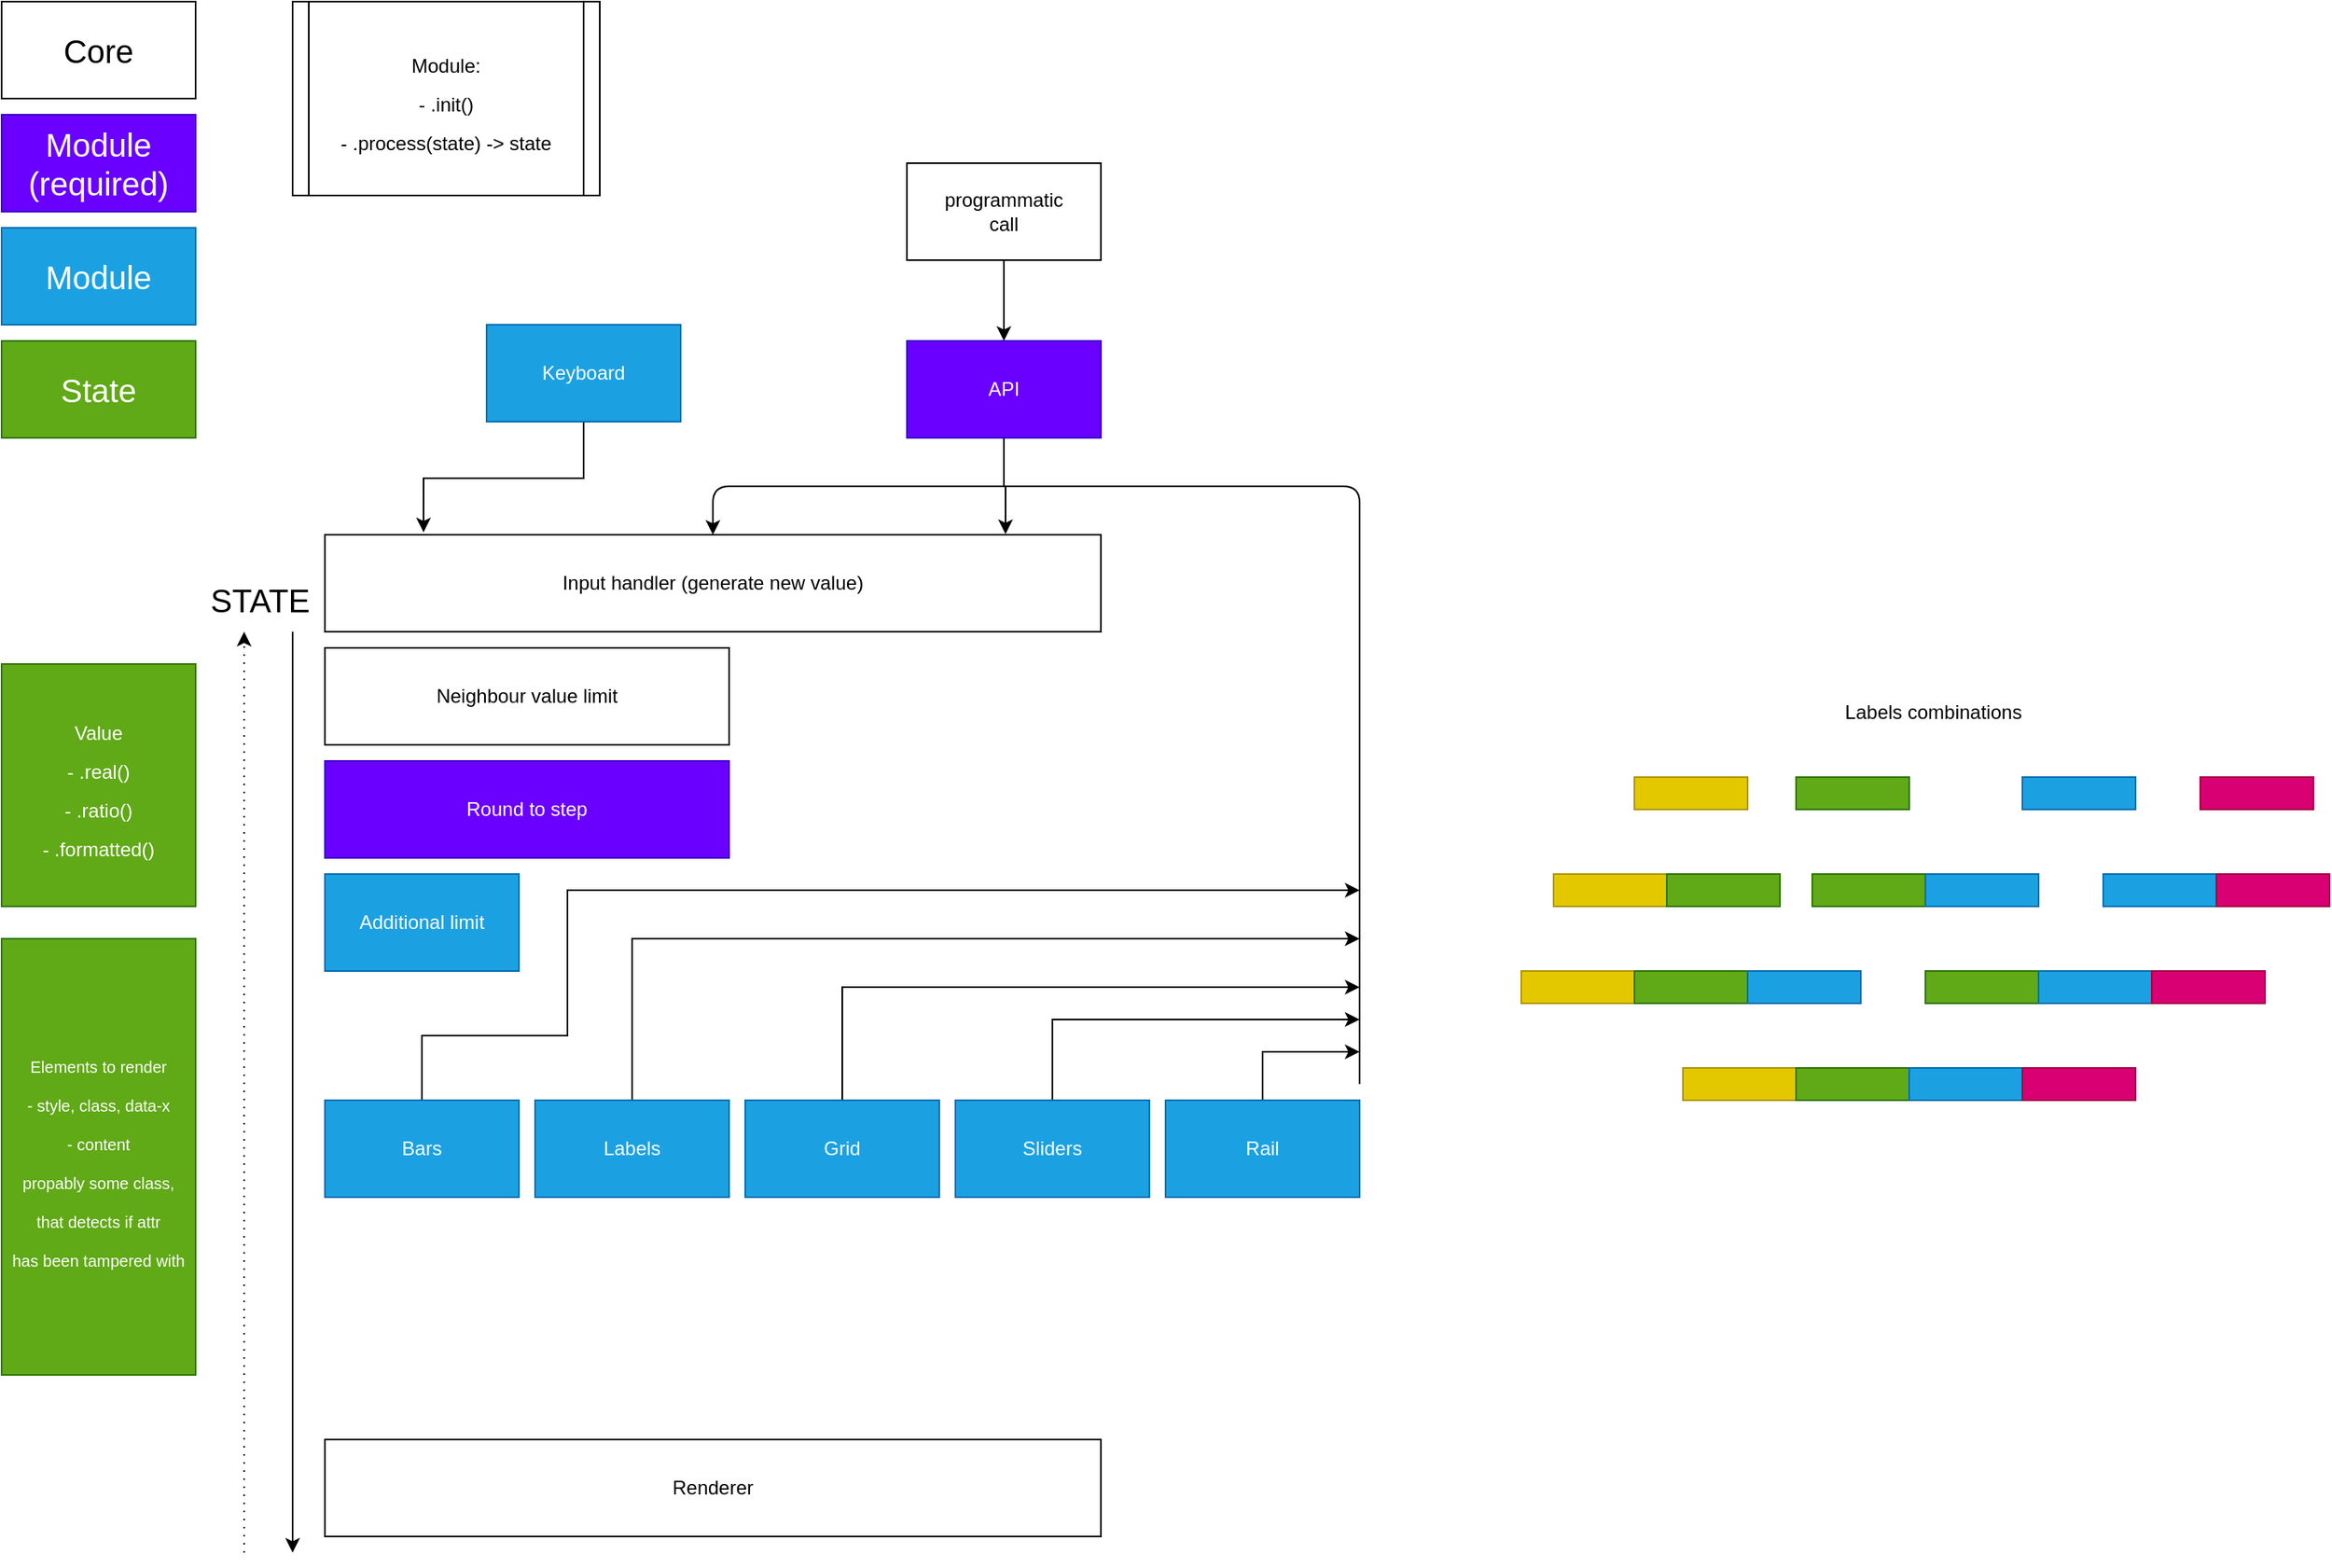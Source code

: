 <mxfile version="14.2.4" type="embed">
    <diagram id="XLUI0eQ95eJfd8FlJT_6" name="Page-1">
        <mxGraphModel dx="1083" dy="929" grid="1" gridSize="10" guides="1" tooltips="1" connect="1" arrows="1" fold="1" page="0" pageScale="1" pageWidth="827" pageHeight="1169" math="0" shadow="0">
            <root>
                <mxCell id="0"/>
                <mxCell id="1" parent="0"/>
                <mxCell id="4" value="Input handler (generate new value)" style="rounded=0;whiteSpace=wrap;html=1;" parent="1" vertex="1">
                    <mxGeometry x="100" y="250" width="480" height="60" as="geometry"/>
                </mxCell>
                <mxCell id="8" style="edgeStyle=orthogonalEdgeStyle;rounded=0;orthogonalLoop=1;jettySize=auto;html=1;exitX=0.5;exitY=1;exitDx=0;exitDy=0;entryX=0.877;entryY=-0.007;entryDx=0;entryDy=0;entryPerimeter=0;" parent="1" source="5" target="4" edge="1">
                    <mxGeometry relative="1" as="geometry"/>
                </mxCell>
                <mxCell id="5" value="API" style="rounded=0;whiteSpace=wrap;html=1;fillColor=#6a00ff;strokeColor=#3700CC;fontColor=#ffffff;" parent="1" vertex="1">
                    <mxGeometry x="460" y="130" width="120" height="60" as="geometry"/>
                </mxCell>
                <mxCell id="7" style="edgeStyle=orthogonalEdgeStyle;rounded=0;orthogonalLoop=1;jettySize=auto;html=1;exitX=0.5;exitY=1;exitDx=0;exitDy=0;entryX=0.5;entryY=0;entryDx=0;entryDy=0;" parent="1" source="6" target="5" edge="1">
                    <mxGeometry relative="1" as="geometry"/>
                </mxCell>
                <mxCell id="6" value="programmatic &lt;br&gt;call" style="rounded=0;whiteSpace=wrap;html=1;" parent="1" vertex="1">
                    <mxGeometry x="460" y="20" width="120" height="60" as="geometry"/>
                </mxCell>
                <mxCell id="17" value="Renderer" style="rounded=0;whiteSpace=wrap;html=1;" parent="1" vertex="1">
                    <mxGeometry x="100" y="810" width="480" height="60" as="geometry"/>
                </mxCell>
                <mxCell id="18" value="Neighbour value limit" style="rounded=0;whiteSpace=wrap;html=1;" parent="1" vertex="1">
                    <mxGeometry x="100" y="320" width="250" height="60" as="geometry"/>
                </mxCell>
                <mxCell id="20" value="Round to step" style="rounded=0;whiteSpace=wrap;html=1;fillColor=#6a00ff;strokeColor=#3700CC;fontColor=#ffffff;" parent="1" vertex="1">
                    <mxGeometry x="100" y="390" width="250" height="60" as="geometry"/>
                </mxCell>
                <mxCell id="52" style="edgeStyle=orthogonalEdgeStyle;rounded=0;orthogonalLoop=1;jettySize=auto;html=1;exitX=0.5;exitY=0;exitDx=0;exitDy=0;fontSize=20;" parent="1" source="22" edge="1">
                    <mxGeometry relative="1" as="geometry">
                        <mxPoint x="740" y="500" as="targetPoint"/>
                        <Array as="points">
                            <mxPoint x="290" y="500"/>
                        </Array>
                    </mxGeometry>
                </mxCell>
                <mxCell id="22" value="Labels&lt;span style=&quot;color: rgba(0 , 0 , 0 , 0) ; font-family: monospace ; font-size: 0px&quot;&gt;%3CmxGraphModel%3E%3Croot%3E%3CmxCell%20id%3D%220%22%2F%3E%3CmxCell%20id%3D%221%22%20parent%3D%220%22%2F%3E%3CmxCell%20id%3D%222%22%20value%3D%22Input%20handler%20(translate%20real%20to%20ratio)%22%20style%3D%22rounded%3D0%3BwhiteSpace%3Dwrap%3Bhtml%3D1%3B%22%20vertex%3D%221%22%20parent%3D%221%22%3E%3CmxGeometry%20x%3D%2250%22%20y%3D%22250%22%20width%3D%22480%22%20height%3D%2260%22%20as%3D%22geometry%22%2F%3E%3C%2FmxCell%3E%3C%2Froot%3E%3C%2FmxGraphModel%3E&lt;/span&gt;" style="rounded=0;whiteSpace=wrap;html=1;fillColor=#1ba1e2;strokeColor=#006EAF;fontColor=#ffffff;" parent="1" vertex="1">
                    <mxGeometry x="230" y="600" width="120" height="60" as="geometry"/>
                </mxCell>
                <mxCell id="51" style="edgeStyle=orthogonalEdgeStyle;rounded=0;orthogonalLoop=1;jettySize=auto;html=1;exitX=0.5;exitY=0;exitDx=0;exitDy=0;fontSize=20;" parent="1" source="23" edge="1">
                    <mxGeometry relative="1" as="geometry">
                        <mxPoint x="740" y="530" as="targetPoint"/>
                        <Array as="points">
                            <mxPoint x="420" y="530"/>
                            <mxPoint x="740" y="530"/>
                        </Array>
                    </mxGeometry>
                </mxCell>
                <mxCell id="23" value="Grid" style="rounded=0;whiteSpace=wrap;html=1;fillColor=#1ba1e2;strokeColor=#006EAF;fontColor=#ffffff;" parent="1" vertex="1">
                    <mxGeometry x="360" y="600" width="120" height="60" as="geometry"/>
                </mxCell>
                <mxCell id="53" style="edgeStyle=orthogonalEdgeStyle;rounded=0;orthogonalLoop=1;jettySize=auto;html=1;exitX=0.5;exitY=0;exitDx=0;exitDy=0;fontSize=20;" parent="1" source="26" edge="1">
                    <mxGeometry relative="1" as="geometry">
                        <mxPoint x="740" y="470" as="targetPoint"/>
                        <Array as="points">
                            <mxPoint x="160" y="560"/>
                            <mxPoint x="250" y="560"/>
                            <mxPoint x="250" y="470"/>
                        </Array>
                    </mxGeometry>
                </mxCell>
                <mxCell id="26" value="Bars" style="rounded=0;whiteSpace=wrap;html=1;fillColor=#1ba1e2;strokeColor=#006EAF;fontColor=#ffffff;" parent="1" vertex="1">
                    <mxGeometry x="100" y="600" width="120" height="60" as="geometry"/>
                </mxCell>
                <mxCell id="28" value="Additional limit" style="rounded=0;whiteSpace=wrap;html=1;fillColor=#1ba1e2;strokeColor=#006EAF;fontColor=#ffffff;" parent="1" vertex="1">
                    <mxGeometry x="100" y="460" width="120" height="60" as="geometry"/>
                </mxCell>
                <mxCell id="29" value="" style="endArrow=classic;html=1;" parent="1" edge="1">
                    <mxGeometry width="50" height="50" relative="1" as="geometry">
                        <mxPoint x="80" y="310" as="sourcePoint"/>
                        <mxPoint x="80" y="880" as="targetPoint"/>
                        <Array as="points"/>
                    </mxGeometry>
                </mxCell>
                <mxCell id="30" value="" style="endArrow=classic;html=1;dashed=1;dashPattern=1 4;" parent="1" edge="1">
                    <mxGeometry width="50" height="50" relative="1" as="geometry">
                        <mxPoint x="50" y="880" as="sourcePoint"/>
                        <mxPoint x="50" y="310" as="targetPoint"/>
                    </mxGeometry>
                </mxCell>
                <mxCell id="31" value="STATE" style="text;html=1;strokeColor=none;fillColor=none;align=center;verticalAlign=middle;whiteSpace=wrap;rounded=0;fontSize=20;" parent="1" vertex="1">
                    <mxGeometry x="40" y="280" width="40" height="20" as="geometry"/>
                </mxCell>
                <mxCell id="35" value="&lt;font style=&quot;font-size: 12px&quot;&gt;Value&lt;br&gt;- .real()&lt;br&gt;- .ratio()&lt;br&gt;- .formatted()&lt;br&gt;&lt;/font&gt;" style="rounded=0;whiteSpace=wrap;html=1;fontSize=20;fillColor=#60a917;strokeColor=#2D7600;fontColor=#ffffff;" parent="1" vertex="1">
                    <mxGeometry x="-100" y="330" width="120" height="150" as="geometry"/>
                </mxCell>
                <mxCell id="45" style="edgeStyle=orthogonalEdgeStyle;rounded=0;orthogonalLoop=1;jettySize=auto;html=1;exitX=0.5;exitY=1;exitDx=0;exitDy=0;entryX=0.127;entryY=-0.026;entryDx=0;entryDy=0;entryPerimeter=0;fontSize=20;" parent="1" source="36" target="4" edge="1">
                    <mxGeometry relative="1" as="geometry"/>
                </mxCell>
                <mxCell id="36" value="Keyboard" style="rounded=0;whiteSpace=wrap;html=1;fillColor=#1ba1e2;strokeColor=#006EAF;fontColor=#ffffff;" parent="1" vertex="1">
                    <mxGeometry x="200" y="120" width="120" height="60" as="geometry"/>
                </mxCell>
                <mxCell id="50" style="edgeStyle=orthogonalEdgeStyle;rounded=0;orthogonalLoop=1;jettySize=auto;html=1;exitX=0.5;exitY=0;exitDx=0;exitDy=0;fontSize=20;" parent="1" source="39" edge="1">
                    <mxGeometry relative="1" as="geometry">
                        <mxPoint x="740" y="550" as="targetPoint"/>
                        <Array as="points">
                            <mxPoint x="550" y="550"/>
                            <mxPoint x="740" y="550"/>
                        </Array>
                    </mxGeometry>
                </mxCell>
                <mxCell id="39" value="Sliders&lt;br&gt;" style="rounded=0;whiteSpace=wrap;html=1;fillColor=#1ba1e2;strokeColor=#006EAF;fontColor=#ffffff;" parent="1" vertex="1">
                    <mxGeometry x="490" y="600" width="120" height="60" as="geometry"/>
                </mxCell>
                <mxCell id="49" style="edgeStyle=orthogonalEdgeStyle;rounded=0;orthogonalLoop=1;jettySize=auto;html=1;exitX=0.5;exitY=0;exitDx=0;exitDy=0;fontSize=20;" parent="1" source="40" edge="1">
                    <mxGeometry relative="1" as="geometry">
                        <mxPoint x="740" y="570" as="targetPoint"/>
                        <Array as="points">
                            <mxPoint x="680" y="570"/>
                            <mxPoint x="740" y="570"/>
                        </Array>
                    </mxGeometry>
                </mxCell>
                <mxCell id="40" value="Rail" style="rounded=0;whiteSpace=wrap;html=1;fillColor=#1ba1e2;strokeColor=#006EAF;fontColor=#ffffff;" parent="1" vertex="1">
                    <mxGeometry x="620" y="600" width="120" height="60" as="geometry"/>
                </mxCell>
                <mxCell id="48" value="" style="endArrow=classic;html=1;fontSize=20;entryX=0.5;entryY=0;entryDx=0;entryDy=0;" parent="1" target="4" edge="1">
                    <mxGeometry width="50" height="50" relative="1" as="geometry">
                        <mxPoint x="740" y="590" as="sourcePoint"/>
                        <mxPoint x="720" y="320" as="targetPoint"/>
                        <Array as="points">
                            <mxPoint x="740" y="220"/>
                            <mxPoint x="340" y="220"/>
                        </Array>
                    </mxGeometry>
                </mxCell>
                <mxCell id="54" value="State" style="rounded=0;whiteSpace=wrap;html=1;fontSize=20;fillColor=#60a917;strokeColor=#2D7600;fontColor=#ffffff;" parent="1" vertex="1">
                    <mxGeometry x="-100" y="130" width="120" height="60" as="geometry"/>
                </mxCell>
                <mxCell id="55" value="Module" style="rounded=0;whiteSpace=wrap;html=1;fontSize=20;fillColor=#1ba1e2;strokeColor=#006EAF;fontColor=#ffffff;" parent="1" vertex="1">
                    <mxGeometry x="-100" y="60" width="120" height="60" as="geometry"/>
                </mxCell>
                <mxCell id="56" value="Module&lt;br&gt;(required)" style="rounded=0;whiteSpace=wrap;html=1;fontSize=20;fillColor=#6a00ff;strokeColor=#3700CC;fontColor=#ffffff;" parent="1" vertex="1">
                    <mxGeometry x="-100" y="-10" width="120" height="60" as="geometry"/>
                </mxCell>
                <mxCell id="57" value="Core" style="rounded=0;whiteSpace=wrap;html=1;fontSize=20;" parent="1" vertex="1">
                    <mxGeometry x="-100" y="-80" width="120" height="60" as="geometry"/>
                </mxCell>
                <mxCell id="58" value="&lt;font style=&quot;font-size: 10px&quot;&gt;Elements to render&lt;br&gt;- style, class, data-x&lt;br&gt;- content&lt;br&gt;propably some class,&lt;br&gt;that detects if attr&lt;br&gt;has been tampered with&lt;br&gt;&lt;/font&gt;" style="rounded=0;whiteSpace=wrap;html=1;fontSize=20;fillColor=#60a917;strokeColor=#2D7600;fontColor=#ffffff;" parent="1" vertex="1">
                    <mxGeometry x="-100" y="500" width="120" height="270" as="geometry"/>
                </mxCell>
                <mxCell id="59" value="&lt;font style=&quot;font-size: 12px&quot;&gt;Module:&lt;br&gt;- .init()&lt;br&gt;- .process(state) -&amp;gt; state&lt;br&gt;&lt;/font&gt;" style="shape=process;whiteSpace=wrap;html=1;backgroundOutline=1;fontSize=20;size=0.053;" parent="1" vertex="1">
                    <mxGeometry x="80" y="-80" width="190" height="120" as="geometry"/>
                </mxCell>
                <mxCell id="62" value="" style="rounded=0;whiteSpace=wrap;html=1;fillColor=#60a917;strokeColor=#2D7600;fontColor=#ffffff;" vertex="1" parent="1">
                    <mxGeometry x="1010" y="400" width="70" height="20" as="geometry"/>
                </mxCell>
                <mxCell id="63" value="" style="rounded=0;whiteSpace=wrap;html=1;fillColor=#1ba1e2;strokeColor=#006EAF;fontColor=#ffffff;" vertex="1" parent="1">
                    <mxGeometry x="1150" y="400" width="70" height="20" as="geometry"/>
                </mxCell>
                <mxCell id="66" value="" style="rounded=0;whiteSpace=wrap;html=1;fillColor=#d80073;strokeColor=#A50040;fontColor=#ffffff;" vertex="1" parent="1">
                    <mxGeometry x="1260" y="400" width="70" height="20" as="geometry"/>
                </mxCell>
                <mxCell id="67" value="" style="rounded=0;whiteSpace=wrap;html=1;fillColor=#60a917;strokeColor=#2D7600;fontColor=#ffffff;" vertex="1" parent="1">
                    <mxGeometry x="1020" y="460" width="70" height="20" as="geometry"/>
                </mxCell>
                <mxCell id="68" value="" style="rounded=0;whiteSpace=wrap;html=1;fillColor=#1ba1e2;strokeColor=#006EAF;fontColor=#ffffff;" vertex="1" parent="1">
                    <mxGeometry x="1090" y="460" width="70" height="20" as="geometry"/>
                </mxCell>
                <mxCell id="69" value="" style="rounded=0;whiteSpace=wrap;html=1;fillColor=#1ba1e2;strokeColor=#006EAF;fontColor=#ffffff;" vertex="1" parent="1">
                    <mxGeometry x="1200" y="460" width="70" height="20" as="geometry"/>
                </mxCell>
                <mxCell id="70" value="" style="rounded=0;whiteSpace=wrap;html=1;fillColor=#d80073;strokeColor=#A50040;fontColor=#ffffff;" vertex="1" parent="1">
                    <mxGeometry x="1270" y="460" width="70" height="20" as="geometry"/>
                </mxCell>
                <mxCell id="71" value="" style="rounded=0;whiteSpace=wrap;html=1;fillColor=#60a917;strokeColor=#2D7600;fontColor=#ffffff;" vertex="1" parent="1">
                    <mxGeometry x="1090" y="520" width="70" height="20" as="geometry"/>
                </mxCell>
                <mxCell id="72" value="" style="rounded=0;whiteSpace=wrap;html=1;fillColor=#1ba1e2;strokeColor=#006EAF;fontColor=#ffffff;" vertex="1" parent="1">
                    <mxGeometry x="1160" y="520" width="70" height="20" as="geometry"/>
                </mxCell>
                <mxCell id="73" value="" style="rounded=0;whiteSpace=wrap;html=1;fillColor=#d80073;strokeColor=#A50040;fontColor=#ffffff;" vertex="1" parent="1">
                    <mxGeometry x="1230" y="520" width="70" height="20" as="geometry"/>
                </mxCell>
                <mxCell id="74" value="" style="rounded=0;whiteSpace=wrap;html=1;fillColor=#e3c800;strokeColor=#B09500;fontColor=#ffffff;" vertex="1" parent="1">
                    <mxGeometry x="910" y="400" width="70" height="20" as="geometry"/>
                </mxCell>
                <mxCell id="75" value="" style="rounded=0;whiteSpace=wrap;html=1;fillColor=#e3c800;strokeColor=#B09500;fontColor=#ffffff;" vertex="1" parent="1">
                    <mxGeometry x="860" y="460" width="70" height="20" as="geometry"/>
                </mxCell>
                <mxCell id="76" value="" style="rounded=0;whiteSpace=wrap;html=1;fillColor=#60a917;strokeColor=#2D7600;fontColor=#ffffff;" vertex="1" parent="1">
                    <mxGeometry x="930" y="460" width="70" height="20" as="geometry"/>
                </mxCell>
                <mxCell id="77" value="" style="rounded=0;whiteSpace=wrap;html=1;fillColor=#e3c800;strokeColor=#B09500;fontColor=#ffffff;" vertex="1" parent="1">
                    <mxGeometry x="840" y="520" width="70" height="20" as="geometry"/>
                </mxCell>
                <mxCell id="78" value="" style="rounded=0;whiteSpace=wrap;html=1;fillColor=#60a917;strokeColor=#2D7600;fontColor=#ffffff;" vertex="1" parent="1">
                    <mxGeometry x="910" y="520" width="70" height="20" as="geometry"/>
                </mxCell>
                <mxCell id="79" value="" style="rounded=0;whiteSpace=wrap;html=1;fillColor=#1ba1e2;strokeColor=#006EAF;fontColor=#ffffff;" vertex="1" parent="1">
                    <mxGeometry x="980" y="520" width="70" height="20" as="geometry"/>
                </mxCell>
                <mxCell id="80" value="" style="rounded=0;whiteSpace=wrap;html=1;fillColor=#e3c800;strokeColor=#B09500;fontColor=#ffffff;" vertex="1" parent="1">
                    <mxGeometry x="940" y="580" width="70" height="20" as="geometry"/>
                </mxCell>
                <mxCell id="81" value="" style="rounded=0;whiteSpace=wrap;html=1;fillColor=#60a917;strokeColor=#2D7600;fontColor=#ffffff;" vertex="1" parent="1">
                    <mxGeometry x="1010" y="580" width="70" height="20" as="geometry"/>
                </mxCell>
                <mxCell id="82" value="" style="rounded=0;whiteSpace=wrap;html=1;fillColor=#1ba1e2;strokeColor=#006EAF;fontColor=#ffffff;" vertex="1" parent="1">
                    <mxGeometry x="1080" y="580" width="70" height="20" as="geometry"/>
                </mxCell>
                <mxCell id="83" value="" style="rounded=0;whiteSpace=wrap;html=1;fillColor=#d80073;strokeColor=#A50040;fontColor=#ffffff;" vertex="1" parent="1">
                    <mxGeometry x="1150" y="580" width="70" height="20" as="geometry"/>
                </mxCell>
                <mxCell id="85" value="Labels combinations" style="text;html=1;strokeColor=none;fillColor=none;align=center;verticalAlign=middle;whiteSpace=wrap;rounded=0;" vertex="1" parent="1">
                    <mxGeometry x="1010" y="350" width="170" height="20" as="geometry"/>
                </mxCell>
            </root>
        </mxGraphModel>
    </diagram>
</mxfile>